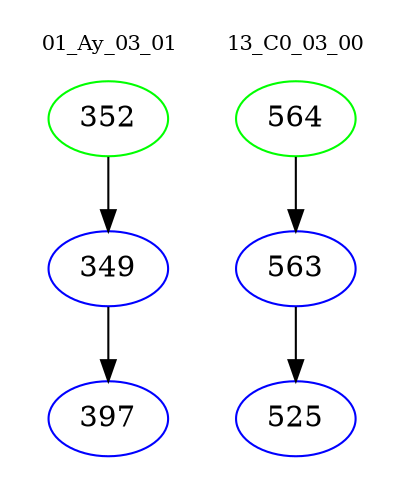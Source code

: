 digraph{
subgraph cluster_0 {
color = white
label = "01_Ay_03_01";
fontsize=10;
T0_352 [label="352", color="green"]
T0_352 -> T0_349 [color="black"]
T0_349 [label="349", color="blue"]
T0_349 -> T0_397 [color="black"]
T0_397 [label="397", color="blue"]
}
subgraph cluster_1 {
color = white
label = "13_C0_03_00";
fontsize=10;
T1_564 [label="564", color="green"]
T1_564 -> T1_563 [color="black"]
T1_563 [label="563", color="blue"]
T1_563 -> T1_525 [color="black"]
T1_525 [label="525", color="blue"]
}
}

